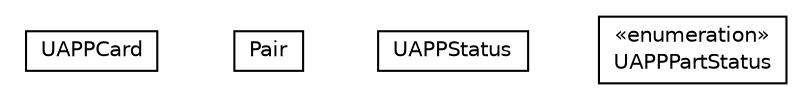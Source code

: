 #!/usr/local/bin/dot
#
# Class diagram 
# Generated by UMLGraph version R5_6-24-gf6e263 (http://www.umlgraph.org/)
#

digraph G {
	edge [fontname="Helvetica",fontsize=10,labelfontname="Helvetica",labelfontsize=10];
	node [fontname="Helvetica",fontsize=10,shape=plaintext];
	nodesep=0.25;
	ranksep=0.5;
	// org.universAAL.middleware.interfaces.mpa.UAPPCard
	c103103 [label=<<table title="org.universAAL.middleware.interfaces.mpa.UAPPCard" border="0" cellborder="1" cellspacing="0" cellpadding="2" port="p" href="./UAPPCard.html">
		<tr><td><table border="0" cellspacing="0" cellpadding="1">
<tr><td align="center" balign="center"> UAPPCard </td></tr>
		</table></td></tr>
		</table>>, URL="./UAPPCard.html", fontname="Helvetica", fontcolor="black", fontsize=10.0];
	// org.universAAL.middleware.interfaces.mpa.Pair
	c103104 [label=<<table title="org.universAAL.middleware.interfaces.mpa.Pair" border="0" cellborder="1" cellspacing="0" cellpadding="2" port="p" href="./Pair.html">
		<tr><td><table border="0" cellspacing="0" cellpadding="1">
<tr><td align="center" balign="center"> Pair </td></tr>
		</table></td></tr>
		</table>>, URL="./Pair.html", fontname="Helvetica", fontcolor="black", fontsize=10.0];
	// org.universAAL.middleware.interfaces.mpa.UAPPStatus
	c103105 [label=<<table title="org.universAAL.middleware.interfaces.mpa.UAPPStatus" border="0" cellborder="1" cellspacing="0" cellpadding="2" port="p" href="./UAPPStatus.html">
		<tr><td><table border="0" cellspacing="0" cellpadding="1">
<tr><td align="center" balign="center"> UAPPStatus </td></tr>
		</table></td></tr>
		</table>>, URL="./UAPPStatus.html", fontname="Helvetica", fontcolor="black", fontsize=10.0];
	// org.universAAL.middleware.interfaces.mpa.UAPPPartStatus
	c103106 [label=<<table title="org.universAAL.middleware.interfaces.mpa.UAPPPartStatus" border="0" cellborder="1" cellspacing="0" cellpadding="2" port="p" href="./UAPPPartStatus.html">
		<tr><td><table border="0" cellspacing="0" cellpadding="1">
<tr><td align="center" balign="center"> &#171;enumeration&#187; </td></tr>
<tr><td align="center" balign="center"> UAPPPartStatus </td></tr>
		</table></td></tr>
		</table>>, URL="./UAPPPartStatus.html", fontname="Helvetica", fontcolor="black", fontsize=10.0];
}

